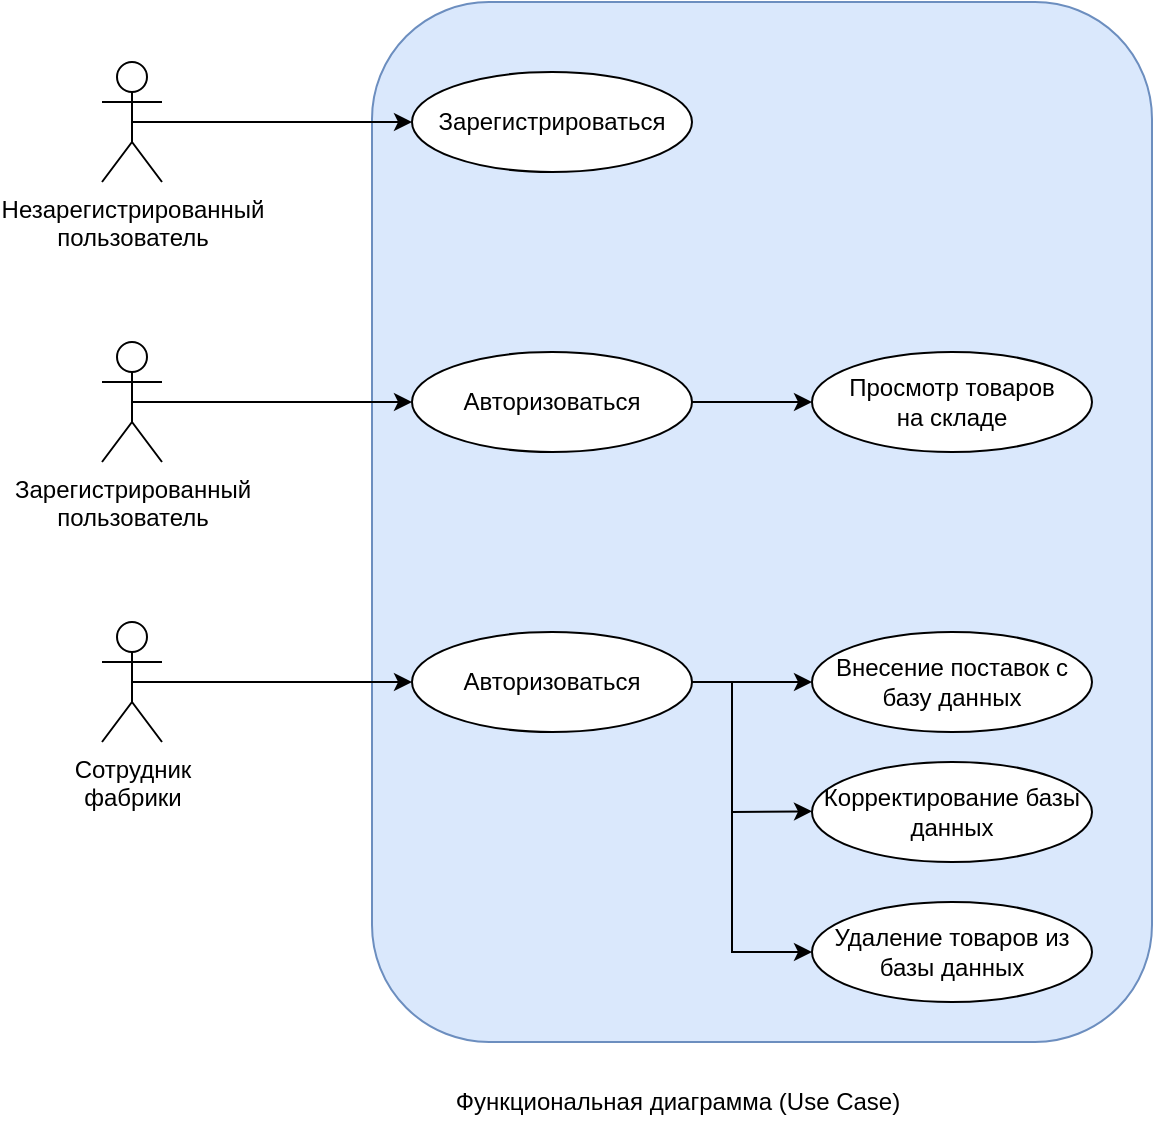 <mxfile version="22.1.3" type="github">
  <diagram name="Страница — 1" id="GmgOV1pOwLnGwD937b3_">
    <mxGraphModel dx="1728" dy="958" grid="1" gridSize="10" guides="1" tooltips="1" connect="1" arrows="1" fold="1" page="1" pageScale="1" pageWidth="827" pageHeight="1169" math="0" shadow="0">
      <root>
        <mxCell id="0" />
        <mxCell id="1" parent="0" />
        <mxCell id="gxDSgc-J6B2f2lIOFJzo-16" value="" style="rounded=1;whiteSpace=wrap;html=1;fillColor=#dae8fc;strokeColor=#6c8ebf;" vertex="1" parent="1">
          <mxGeometry x="245" y="20" width="390" height="520" as="geometry" />
        </mxCell>
        <mxCell id="4J4q9Hsj1Sqwo7qeOr9_-11" value="Функциональная диаграмма (Use Case)" style="text;html=1;strokeColor=none;fillColor=none;align=center;verticalAlign=middle;whiteSpace=wrap;rounded=0;" parent="1" vertex="1">
          <mxGeometry x="230" y="555" width="336" height="30" as="geometry" />
        </mxCell>
        <mxCell id="gxDSgc-J6B2f2lIOFJzo-1" value="Незарегистрированный&lt;br&gt;пользователь" style="shape=umlActor;verticalLabelPosition=bottom;verticalAlign=top;html=1;outlineConnect=0;" vertex="1" parent="1">
          <mxGeometry x="110" y="50" width="30" height="60" as="geometry" />
        </mxCell>
        <mxCell id="gxDSgc-J6B2f2lIOFJzo-2" value="Зарегистрироваться" style="ellipse;whiteSpace=wrap;html=1;" vertex="1" parent="1">
          <mxGeometry x="265" y="55" width="140" height="50" as="geometry" />
        </mxCell>
        <mxCell id="gxDSgc-J6B2f2lIOFJzo-5" value="Зарегистрированный&lt;br&gt;пользователь" style="shape=umlActor;verticalLabelPosition=bottom;verticalAlign=top;html=1;outlineConnect=0;" vertex="1" parent="1">
          <mxGeometry x="110" y="190" width="30" height="60" as="geometry" />
        </mxCell>
        <mxCell id="gxDSgc-J6B2f2lIOFJzo-6" value="Авторизоваться" style="ellipse;whiteSpace=wrap;html=1;" vertex="1" parent="1">
          <mxGeometry x="265" y="195" width="140" height="50" as="geometry" />
        </mxCell>
        <mxCell id="gxDSgc-J6B2f2lIOFJzo-9" value="Просмотр товаров&lt;br&gt;на складе" style="ellipse;whiteSpace=wrap;html=1;" vertex="1" parent="1">
          <mxGeometry x="465" y="195" width="140" height="50" as="geometry" />
        </mxCell>
        <mxCell id="gxDSgc-J6B2f2lIOFJzo-10" value="Сотрудник&lt;br&gt;фабрики" style="shape=umlActor;verticalLabelPosition=bottom;verticalAlign=top;html=1;outlineConnect=0;" vertex="1" parent="1">
          <mxGeometry x="110" y="330" width="30" height="60" as="geometry" />
        </mxCell>
        <mxCell id="gxDSgc-J6B2f2lIOFJzo-11" value="Авторизоваться" style="ellipse;whiteSpace=wrap;html=1;" vertex="1" parent="1">
          <mxGeometry x="265" y="335" width="140" height="50" as="geometry" />
        </mxCell>
        <mxCell id="gxDSgc-J6B2f2lIOFJzo-12" value="Внесение поставок с базу данных" style="ellipse;whiteSpace=wrap;html=1;" vertex="1" parent="1">
          <mxGeometry x="465" y="335" width="140" height="50" as="geometry" />
        </mxCell>
        <mxCell id="gxDSgc-J6B2f2lIOFJzo-13" value="Корректирование базы данных" style="ellipse;whiteSpace=wrap;html=1;" vertex="1" parent="1">
          <mxGeometry x="465" y="400" width="140" height="50" as="geometry" />
        </mxCell>
        <mxCell id="gxDSgc-J6B2f2lIOFJzo-14" value="Удаление товаров из базы данных" style="ellipse;whiteSpace=wrap;html=1;" vertex="1" parent="1">
          <mxGeometry x="465" y="470" width="140" height="50" as="geometry" />
        </mxCell>
        <mxCell id="gxDSgc-J6B2f2lIOFJzo-17" value="" style="endArrow=classic;html=1;rounded=0;exitX=0.5;exitY=0.5;exitDx=0;exitDy=0;exitPerimeter=0;entryX=0;entryY=0.5;entryDx=0;entryDy=0;" edge="1" parent="1" source="gxDSgc-J6B2f2lIOFJzo-1" target="gxDSgc-J6B2f2lIOFJzo-2">
          <mxGeometry width="50" height="50" relative="1" as="geometry">
            <mxPoint x="515" y="230" as="sourcePoint" />
            <mxPoint x="565" y="180" as="targetPoint" />
          </mxGeometry>
        </mxCell>
        <mxCell id="gxDSgc-J6B2f2lIOFJzo-18" value="" style="endArrow=classic;html=1;rounded=0;exitX=0.5;exitY=0.5;exitDx=0;exitDy=0;exitPerimeter=0;entryX=0;entryY=0.5;entryDx=0;entryDy=0;" edge="1" parent="1" source="gxDSgc-J6B2f2lIOFJzo-5" target="gxDSgc-J6B2f2lIOFJzo-6">
          <mxGeometry width="50" height="50" relative="1" as="geometry">
            <mxPoint x="135" y="90" as="sourcePoint" />
            <mxPoint x="275" y="90" as="targetPoint" />
          </mxGeometry>
        </mxCell>
        <mxCell id="gxDSgc-J6B2f2lIOFJzo-19" value="" style="endArrow=classic;html=1;rounded=0;exitX=1;exitY=0.5;exitDx=0;exitDy=0;entryX=0;entryY=0.5;entryDx=0;entryDy=0;" edge="1" parent="1" source="gxDSgc-J6B2f2lIOFJzo-6" target="gxDSgc-J6B2f2lIOFJzo-9">
          <mxGeometry width="50" height="50" relative="1" as="geometry">
            <mxPoint x="145" y="100" as="sourcePoint" />
            <mxPoint x="285" y="100" as="targetPoint" />
          </mxGeometry>
        </mxCell>
        <mxCell id="gxDSgc-J6B2f2lIOFJzo-20" value="" style="endArrow=classic;html=1;rounded=0;exitX=0.5;exitY=0.5;exitDx=0;exitDy=0;exitPerimeter=0;entryX=0;entryY=0.5;entryDx=0;entryDy=0;" edge="1" parent="1" source="gxDSgc-J6B2f2lIOFJzo-10" target="gxDSgc-J6B2f2lIOFJzo-11">
          <mxGeometry width="50" height="50" relative="1" as="geometry">
            <mxPoint x="155" y="110" as="sourcePoint" />
            <mxPoint x="295" y="110" as="targetPoint" />
          </mxGeometry>
        </mxCell>
        <mxCell id="gxDSgc-J6B2f2lIOFJzo-21" value="" style="endArrow=classic;html=1;rounded=0;exitX=1;exitY=0.5;exitDx=0;exitDy=0;entryX=0;entryY=0.5;entryDx=0;entryDy=0;" edge="1" parent="1" source="gxDSgc-J6B2f2lIOFJzo-11" target="gxDSgc-J6B2f2lIOFJzo-12">
          <mxGeometry width="50" height="50" relative="1" as="geometry">
            <mxPoint x="135" y="370" as="sourcePoint" />
            <mxPoint x="275" y="370" as="targetPoint" />
          </mxGeometry>
        </mxCell>
        <mxCell id="gxDSgc-J6B2f2lIOFJzo-23" value="" style="endArrow=classic;html=1;rounded=0;entryX=0;entryY=0.5;entryDx=0;entryDy=0;" edge="1" parent="1" target="gxDSgc-J6B2f2lIOFJzo-14">
          <mxGeometry width="50" height="50" relative="1" as="geometry">
            <mxPoint x="425" y="360" as="sourcePoint" />
            <mxPoint x="475" y="370" as="targetPoint" />
            <Array as="points">
              <mxPoint x="425" y="495" />
            </Array>
          </mxGeometry>
        </mxCell>
        <mxCell id="gxDSgc-J6B2f2lIOFJzo-24" value="" style="endArrow=classic;html=1;rounded=0;entryX=0;entryY=0.5;entryDx=0;entryDy=0;" edge="1" parent="1">
          <mxGeometry width="50" height="50" relative="1" as="geometry">
            <mxPoint x="425" y="425" as="sourcePoint" />
            <mxPoint x="465" y="424.66" as="targetPoint" />
          </mxGeometry>
        </mxCell>
      </root>
    </mxGraphModel>
  </diagram>
</mxfile>
